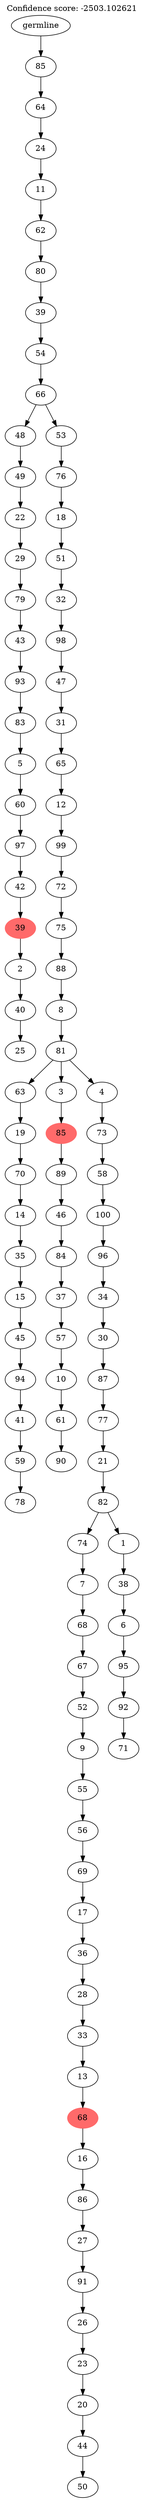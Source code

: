 digraph g {
	"102" -> "103";
	"103" [label="25"];
	"101" -> "102";
	"102" [label="40"];
	"100" -> "101";
	"101" [label="2"];
	"99" -> "100";
	"100" [color=indianred1, style=filled, label="39"];
	"98" -> "99";
	"99" [label="42"];
	"97" -> "98";
	"98" [label="97"];
	"96" -> "97";
	"97" [label="60"];
	"95" -> "96";
	"96" [label="5"];
	"94" -> "95";
	"95" [label="83"];
	"93" -> "94";
	"94" [label="93"];
	"92" -> "93";
	"93" [label="43"];
	"91" -> "92";
	"92" [label="79"];
	"90" -> "91";
	"91" [label="29"];
	"89" -> "90";
	"90" [label="22"];
	"88" -> "89";
	"89" [label="49"];
	"86" -> "87";
	"87" [label="78"];
	"85" -> "86";
	"86" [label="59"];
	"84" -> "85";
	"85" [label="41"];
	"83" -> "84";
	"84" [label="94"];
	"82" -> "83";
	"83" [label="45"];
	"81" -> "82";
	"82" [label="15"];
	"80" -> "81";
	"81" [label="35"];
	"79" -> "80";
	"80" [label="14"];
	"78" -> "79";
	"79" [label="70"];
	"77" -> "78";
	"78" [label="19"];
	"75" -> "76";
	"76" [label="90"];
	"74" -> "75";
	"75" [label="61"];
	"73" -> "74";
	"74" [label="10"];
	"72" -> "73";
	"73" [label="57"];
	"71" -> "72";
	"72" [label="37"];
	"70" -> "71";
	"71" [label="84"];
	"69" -> "70";
	"70" [label="46"];
	"68" -> "69";
	"69" [label="89"];
	"67" -> "68";
	"68" [color=indianred1, style=filled, label="85"];
	"65" -> "66";
	"66" [label="50"];
	"64" -> "65";
	"65" [label="44"];
	"63" -> "64";
	"64" [label="20"];
	"62" -> "63";
	"63" [label="23"];
	"61" -> "62";
	"62" [label="26"];
	"60" -> "61";
	"61" [label="91"];
	"59" -> "60";
	"60" [label="27"];
	"58" -> "59";
	"59" [label="86"];
	"57" -> "58";
	"58" [label="16"];
	"56" -> "57";
	"57" [color=indianred1, style=filled, label="68"];
	"55" -> "56";
	"56" [label="13"];
	"54" -> "55";
	"55" [label="33"];
	"53" -> "54";
	"54" [label="28"];
	"52" -> "53";
	"53" [label="36"];
	"51" -> "52";
	"52" [label="17"];
	"50" -> "51";
	"51" [label="69"];
	"49" -> "50";
	"50" [label="56"];
	"48" -> "49";
	"49" [label="55"];
	"47" -> "48";
	"48" [label="9"];
	"46" -> "47";
	"47" [label="52"];
	"45" -> "46";
	"46" [label="67"];
	"44" -> "45";
	"45" [label="68"];
	"43" -> "44";
	"44" [label="7"];
	"41" -> "42";
	"42" [label="71"];
	"40" -> "41";
	"41" [label="92"];
	"39" -> "40";
	"40" [label="95"];
	"38" -> "39";
	"39" [label="6"];
	"37" -> "38";
	"38" [label="38"];
	"36" -> "37";
	"37" [label="1"];
	"36" -> "43";
	"43" [label="74"];
	"35" -> "36";
	"36" [label="82"];
	"34" -> "35";
	"35" [label="21"];
	"33" -> "34";
	"34" [label="77"];
	"32" -> "33";
	"33" [label="87"];
	"31" -> "32";
	"32" [label="30"];
	"30" -> "31";
	"31" [label="34"];
	"29" -> "30";
	"30" [label="96"];
	"28" -> "29";
	"29" [label="100"];
	"27" -> "28";
	"28" [label="58"];
	"26" -> "27";
	"27" [label="73"];
	"25" -> "26";
	"26" [label="4"];
	"25" -> "67";
	"67" [label="3"];
	"25" -> "77";
	"77" [label="63"];
	"24" -> "25";
	"25" [label="81"];
	"23" -> "24";
	"24" [label="8"];
	"22" -> "23";
	"23" [label="88"];
	"21" -> "22";
	"22" [label="75"];
	"20" -> "21";
	"21" [label="72"];
	"19" -> "20";
	"20" [label="99"];
	"18" -> "19";
	"19" [label="12"];
	"17" -> "18";
	"18" [label="65"];
	"16" -> "17";
	"17" [label="31"];
	"15" -> "16";
	"16" [label="47"];
	"14" -> "15";
	"15" [label="98"];
	"13" -> "14";
	"14" [label="32"];
	"12" -> "13";
	"13" [label="51"];
	"11" -> "12";
	"12" [label="18"];
	"10" -> "11";
	"11" [label="76"];
	"9" -> "10";
	"10" [label="53"];
	"9" -> "88";
	"88" [label="48"];
	"8" -> "9";
	"9" [label="66"];
	"7" -> "8";
	"8" [label="54"];
	"6" -> "7";
	"7" [label="39"];
	"5" -> "6";
	"6" [label="80"];
	"4" -> "5";
	"5" [label="62"];
	"3" -> "4";
	"4" [label="11"];
	"2" -> "3";
	"3" [label="24"];
	"1" -> "2";
	"2" [label="64"];
	"0" -> "1";
	"1" [label="85"];
	"0" [label="germline"];
	labelloc="t";
	label="Confidence score: -2503.102621";
}
